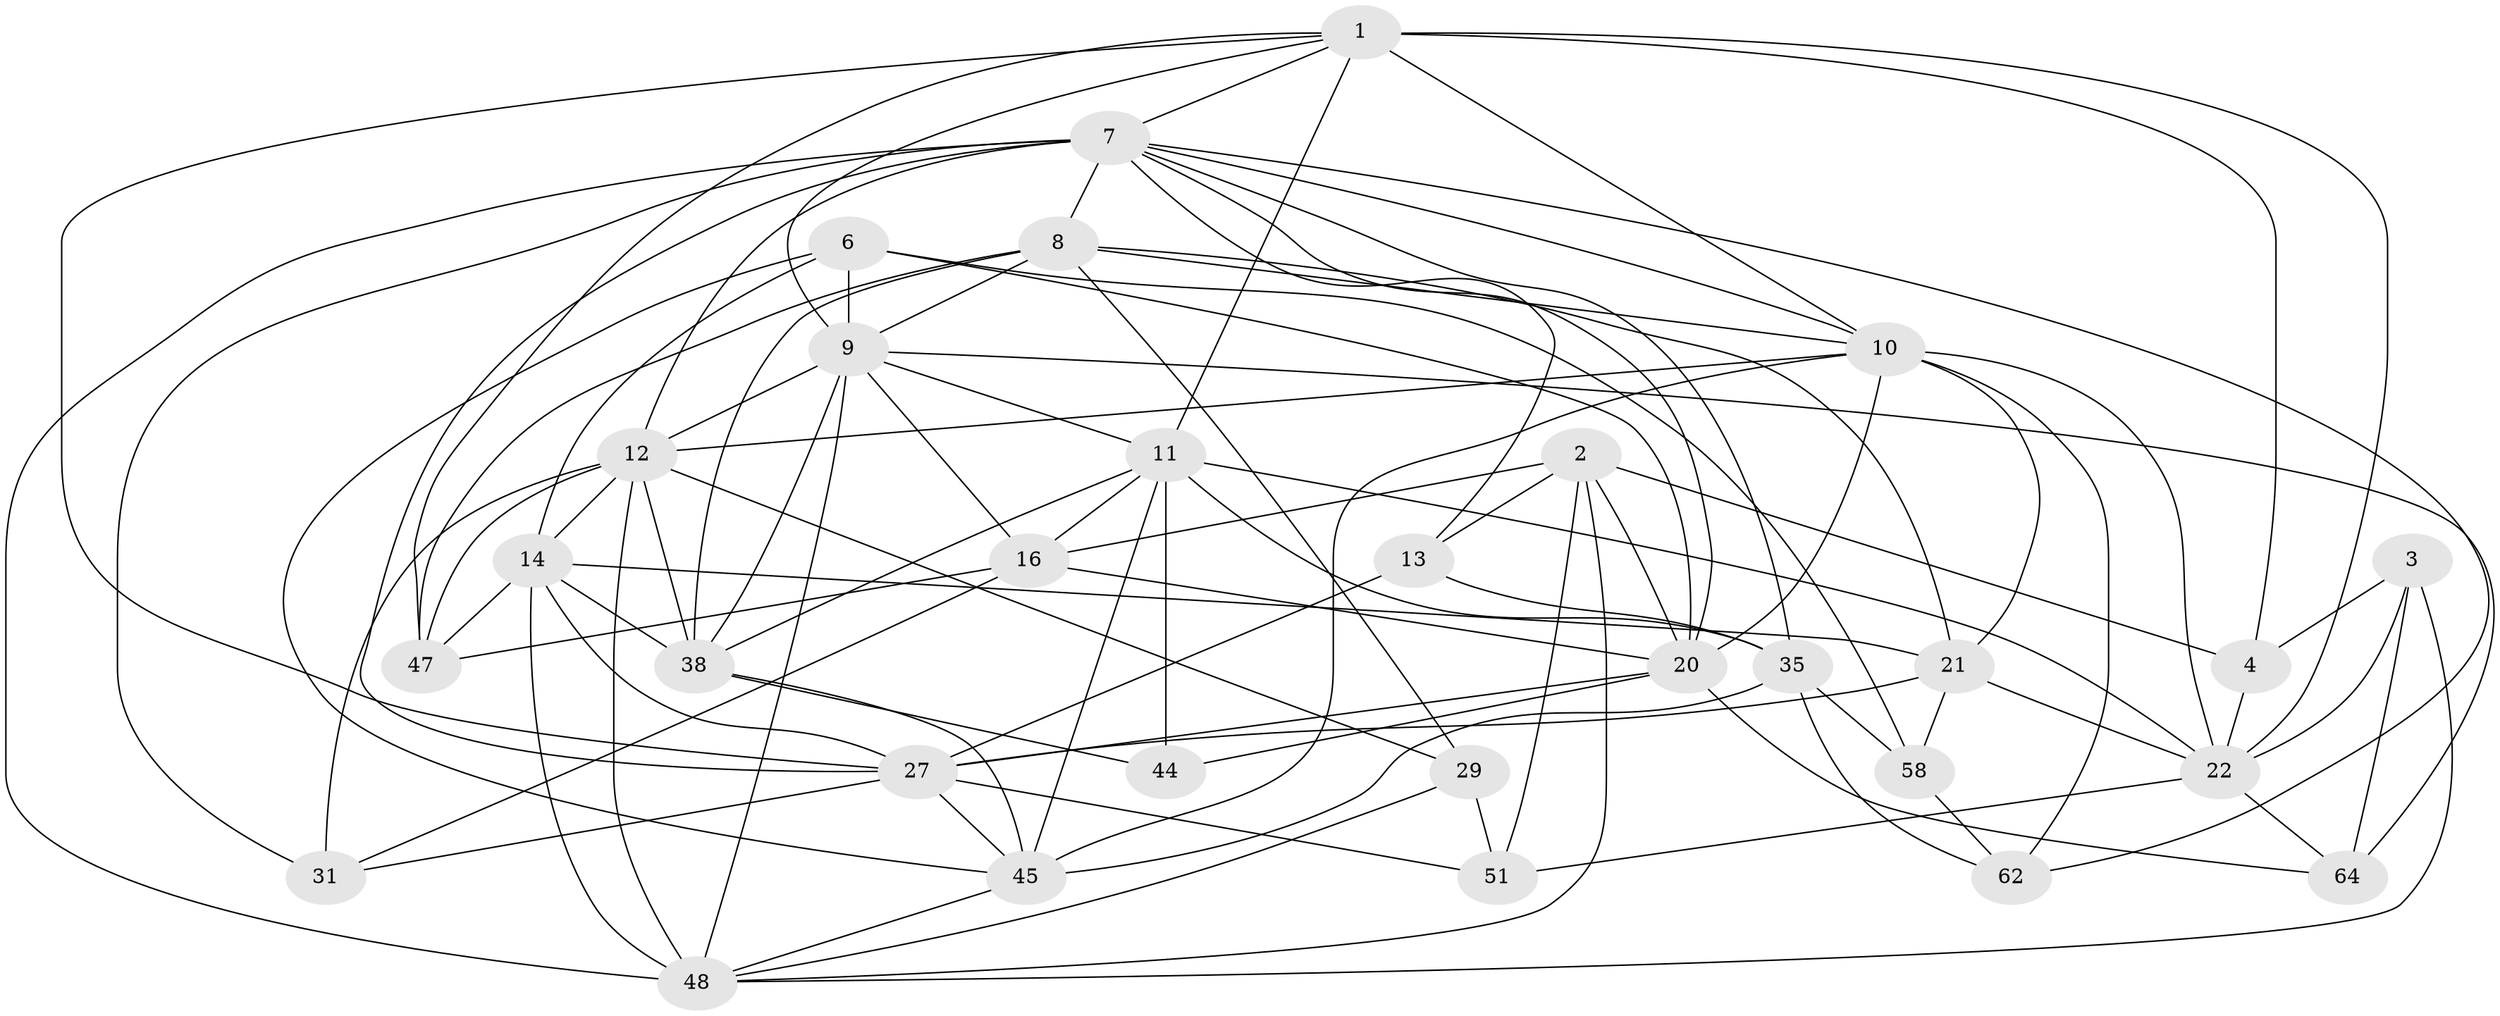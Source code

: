 // original degree distribution, {4: 1.0}
// Generated by graph-tools (version 1.1) at 2025/21/03/04/25 18:21:02]
// undirected, 30 vertices, 94 edges
graph export_dot {
graph [start="1"]
  node [color=gray90,style=filled];
  1 [super="+34+43"];
  2 [super="+5"];
  3;
  4;
  6 [super="+56"];
  7 [super="+18+17"];
  8 [super="+54+28"];
  9 [super="+59+23"];
  10 [super="+19+52"];
  11 [super="+37+32"];
  12 [super="+25+15+36"];
  13;
  14 [super="+30"];
  16 [super="+66"];
  20 [super="+42+63"];
  21 [super="+46"];
  22 [super="+49"];
  27 [super="+73+39"];
  29;
  31;
  35 [super="+71+65"];
  38 [super="+76+41"];
  44;
  45 [super="+70+50"];
  47 [super="+53"];
  48 [super="+67+60"];
  51;
  58;
  62;
  64;
  1 -- 9 [weight=2];
  1 -- 10;
  1 -- 7;
  1 -- 47;
  1 -- 4;
  1 -- 22;
  1 -- 11 [weight=2];
  1 -- 27;
  2 -- 51;
  2 -- 16;
  2 -- 20;
  2 -- 48;
  2 -- 4;
  2 -- 13;
  3 -- 64;
  3 -- 4;
  3 -- 48;
  3 -- 22;
  4 -- 22;
  6 -- 14;
  6 -- 58;
  6 -- 9 [weight=2];
  6 -- 20;
  6 -- 45;
  7 -- 31;
  7 -- 20;
  7 -- 48 [weight=2];
  7 -- 62;
  7 -- 10;
  7 -- 35;
  7 -- 8;
  7 -- 13;
  7 -- 27;
  7 -- 12;
  8 -- 9;
  8 -- 29;
  8 -- 47 [weight=2];
  8 -- 38;
  8 -- 10;
  8 -- 21;
  9 -- 64;
  9 -- 38 [weight=2];
  9 -- 16;
  9 -- 11;
  9 -- 48;
  9 -- 12;
  10 -- 62;
  10 -- 21;
  10 -- 45 [weight=2];
  10 -- 20;
  10 -- 22;
  10 -- 12;
  11 -- 16;
  11 -- 44 [weight=2];
  11 -- 35;
  11 -- 22;
  11 -- 45;
  11 -- 38;
  12 -- 31;
  12 -- 48 [weight=2];
  12 -- 29;
  12 -- 47;
  12 -- 14;
  12 -- 38;
  13 -- 35;
  13 -- 27;
  14 -- 27 [weight=2];
  14 -- 48;
  14 -- 47;
  14 -- 38;
  14 -- 21;
  16 -- 20;
  16 -- 31;
  16 -- 47;
  20 -- 44;
  20 -- 64;
  20 -- 27;
  21 -- 22;
  21 -- 27;
  21 -- 58;
  22 -- 64;
  22 -- 51;
  27 -- 31;
  27 -- 51;
  27 -- 45;
  29 -- 51;
  29 -- 48;
  35 -- 62;
  35 -- 45;
  35 -- 58;
  38 -- 44;
  38 -- 45;
  45 -- 48;
  58 -- 62;
}
